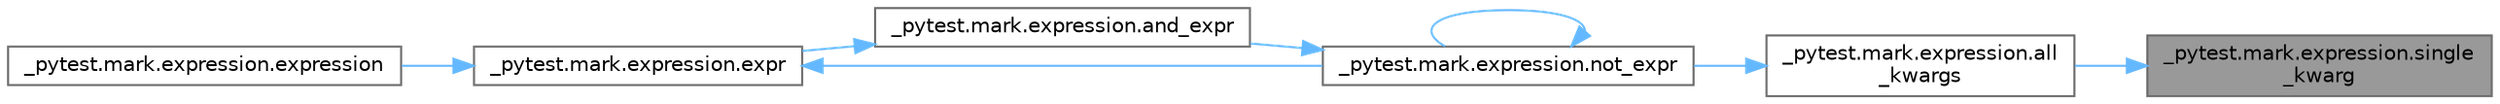 digraph "_pytest.mark.expression.single_kwarg"
{
 // LATEX_PDF_SIZE
  bgcolor="transparent";
  edge [fontname=Helvetica,fontsize=10,labelfontname=Helvetica,labelfontsize=10];
  node [fontname=Helvetica,fontsize=10,shape=box,height=0.2,width=0.4];
  rankdir="RL";
  Node1 [id="Node000001",label="_pytest.mark.expression.single\l_kwarg",height=0.2,width=0.4,color="gray40", fillcolor="grey60", style="filled", fontcolor="black",tooltip=" "];
  Node1 -> Node2 [id="edge1_Node000001_Node000002",dir="back",color="steelblue1",style="solid",tooltip=" "];
  Node2 [id="Node000002",label="_pytest.mark.expression.all\l_kwargs",height=0.2,width=0.4,color="grey40", fillcolor="white", style="filled",URL="$namespace__pytest_1_1mark_1_1expression.html#a1141af9359d77fd93314ccecd823e4a7",tooltip=" "];
  Node2 -> Node3 [id="edge2_Node000002_Node000003",dir="back",color="steelblue1",style="solid",tooltip=" "];
  Node3 [id="Node000003",label="_pytest.mark.expression.not_expr",height=0.2,width=0.4,color="grey40", fillcolor="white", style="filled",URL="$namespace__pytest_1_1mark_1_1expression.html#a06ed5b8eb3123aae6f115712931ea14e",tooltip=" "];
  Node3 -> Node4 [id="edge3_Node000003_Node000004",dir="back",color="steelblue1",style="solid",tooltip=" "];
  Node4 [id="Node000004",label="_pytest.mark.expression.and_expr",height=0.2,width=0.4,color="grey40", fillcolor="white", style="filled",URL="$namespace__pytest_1_1mark_1_1expression.html#a9db12573e322fbfb47e974215162beb5",tooltip=" "];
  Node4 -> Node5 [id="edge4_Node000004_Node000005",dir="back",color="steelblue1",style="solid",tooltip=" "];
  Node5 [id="Node000005",label="_pytest.mark.expression.expr",height=0.2,width=0.4,color="grey40", fillcolor="white", style="filled",URL="$namespace__pytest_1_1mark_1_1expression.html#a04c09fc82894e5a3a8cee29cd53961ad",tooltip=" "];
  Node5 -> Node6 [id="edge5_Node000005_Node000006",dir="back",color="steelblue1",style="solid",tooltip=" "];
  Node6 [id="Node000006",label="_pytest.mark.expression.expression",height=0.2,width=0.4,color="grey40", fillcolor="white", style="filled",URL="$namespace__pytest_1_1mark_1_1expression.html#a338d329482fb13336762b67d7031eb7a",tooltip=" "];
  Node5 -> Node3 [id="edge6_Node000005_Node000003",dir="back",color="steelblue1",style="solid",tooltip=" "];
  Node3 -> Node3 [id="edge7_Node000003_Node000003",dir="back",color="steelblue1",style="solid",tooltip=" "];
}
